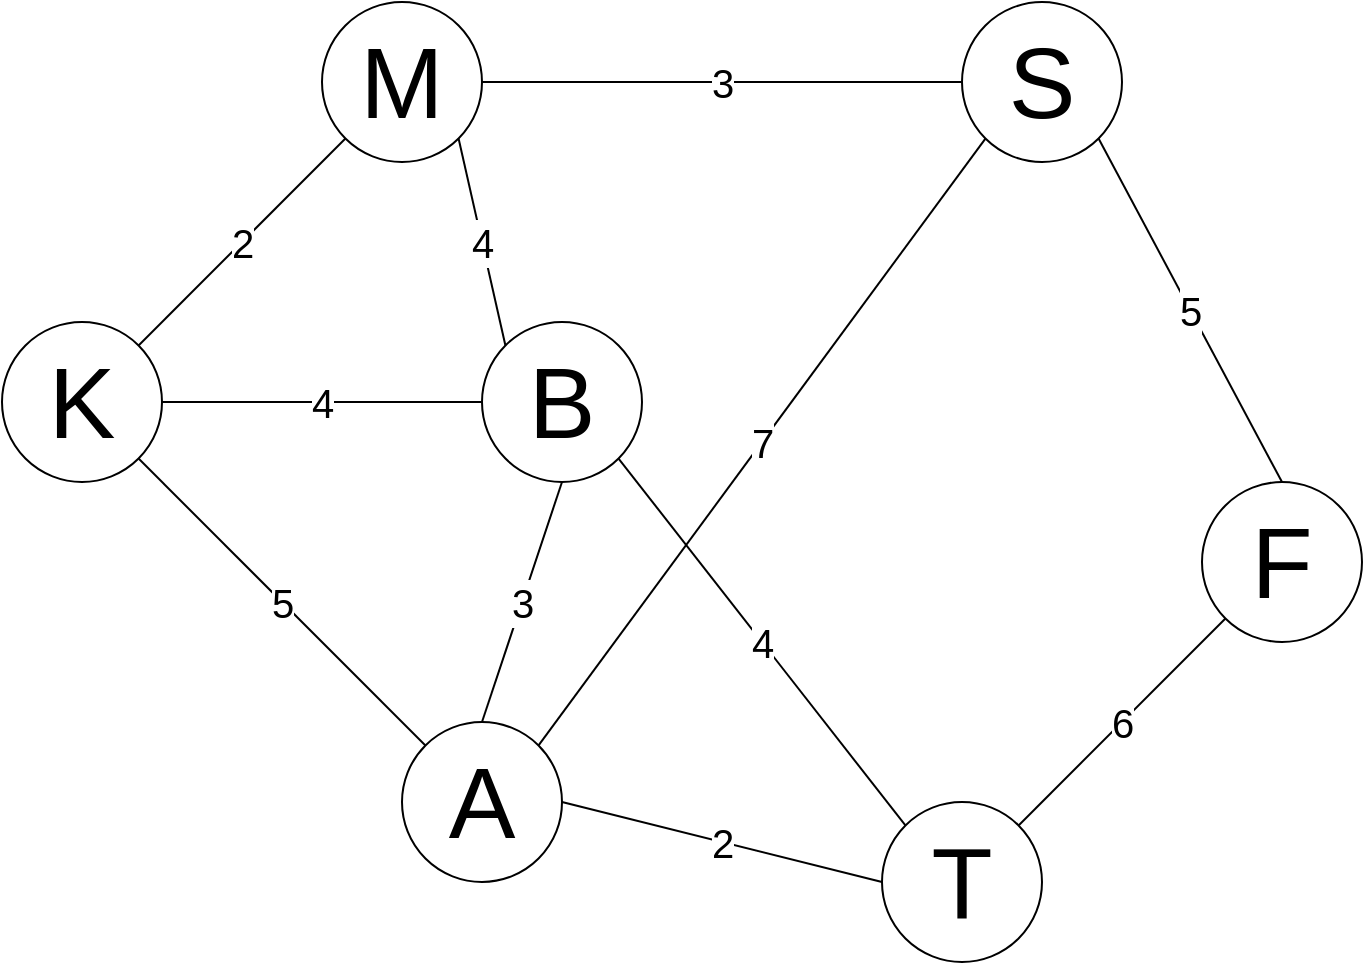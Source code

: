 <mxfile version="13.4.9" type="device"><diagram id="ML7M-JkVfnKGnY8XsKjI" name="Page-1"><mxGraphModel dx="1418" dy="795" grid="1" gridSize="10" guides="1" tooltips="1" connect="1" arrows="1" fold="1" page="1" pageScale="1" pageWidth="827" pageHeight="1169" math="0" shadow="0"><root><mxCell id="0"/><mxCell id="1" parent="0"/><mxCell id="YUDsFlqNplAMYj7oguis-1" value="&lt;font style=&quot;font-size: 50px&quot;&gt;M&lt;/font&gt;" style="ellipse;whiteSpace=wrap;html=1;aspect=fixed;" vertex="1" parent="1"><mxGeometry x="200" y="40" width="80" height="80" as="geometry"/></mxCell><mxCell id="YUDsFlqNplAMYj7oguis-2" value="&lt;font style=&quot;font-size: 50px&quot;&gt;S&lt;/font&gt;" style="ellipse;whiteSpace=wrap;html=1;aspect=fixed;" vertex="1" parent="1"><mxGeometry x="520" y="40" width="80" height="80" as="geometry"/></mxCell><mxCell id="YUDsFlqNplAMYj7oguis-3" value="&lt;font style=&quot;font-size: 50px&quot;&gt;B&lt;/font&gt;" style="ellipse;whiteSpace=wrap;html=1;aspect=fixed;" vertex="1" parent="1"><mxGeometry x="280" y="200" width="80" height="80" as="geometry"/></mxCell><mxCell id="YUDsFlqNplAMYj7oguis-4" value="&lt;font style=&quot;font-size: 50px&quot;&gt;K&lt;/font&gt;" style="ellipse;whiteSpace=wrap;html=1;aspect=fixed;" vertex="1" parent="1"><mxGeometry x="40" y="200" width="80" height="80" as="geometry"/></mxCell><mxCell id="YUDsFlqNplAMYj7oguis-5" value="&lt;font style=&quot;font-size: 50px&quot;&gt;F&lt;/font&gt;" style="ellipse;whiteSpace=wrap;html=1;aspect=fixed;" vertex="1" parent="1"><mxGeometry x="640" y="280" width="80" height="80" as="geometry"/></mxCell><mxCell id="YUDsFlqNplAMYj7oguis-6" value="&lt;font style=&quot;font-size: 50px&quot;&gt;T&lt;/font&gt;" style="ellipse;whiteSpace=wrap;html=1;aspect=fixed;" vertex="1" parent="1"><mxGeometry x="480" y="440" width="80" height="80" as="geometry"/></mxCell><mxCell id="YUDsFlqNplAMYj7oguis-7" value="&lt;font style=&quot;font-size: 50px&quot;&gt;A&lt;/font&gt;" style="ellipse;whiteSpace=wrap;html=1;aspect=fixed;" vertex="1" parent="1"><mxGeometry x="240" y="400" width="80" height="80" as="geometry"/></mxCell><mxCell id="YUDsFlqNplAMYj7oguis-8" value="&lt;font style=&quot;font-size: 20px&quot;&gt;2&lt;/font&gt;" style="endArrow=none;html=1;exitX=1;exitY=0;exitDx=0;exitDy=0;entryX=0;entryY=1;entryDx=0;entryDy=0;" edge="1" parent="1" source="YUDsFlqNplAMYj7oguis-4" target="YUDsFlqNplAMYj7oguis-1"><mxGeometry width="50" height="50" relative="1" as="geometry"><mxPoint x="140" y="170" as="sourcePoint"/><mxPoint x="190" y="120" as="targetPoint"/></mxGeometry></mxCell><mxCell id="YUDsFlqNplAMYj7oguis-9" value="&lt;font style=&quot;font-size: 20px&quot;&gt;3&lt;/font&gt;" style="endArrow=none;html=1;exitX=1;exitY=0.5;exitDx=0;exitDy=0;entryX=0;entryY=0.5;entryDx=0;entryDy=0;" edge="1" parent="1" source="YUDsFlqNplAMYj7oguis-1" target="YUDsFlqNplAMYj7oguis-2"><mxGeometry width="50" height="50" relative="1" as="geometry"><mxPoint x="370" y="90" as="sourcePoint"/><mxPoint x="420" y="40" as="targetPoint"/></mxGeometry></mxCell><mxCell id="YUDsFlqNplAMYj7oguis-10" value="&lt;font style=&quot;font-size: 20px&quot;&gt;5&lt;/font&gt;" style="endArrow=none;html=1;exitX=1;exitY=1;exitDx=0;exitDy=0;entryX=0.5;entryY=0;entryDx=0;entryDy=0;" edge="1" parent="1" source="YUDsFlqNplAMYj7oguis-2" target="YUDsFlqNplAMYj7oguis-5"><mxGeometry width="50" height="50" relative="1" as="geometry"><mxPoint x="660" y="180" as="sourcePoint"/><mxPoint x="710" y="130" as="targetPoint"/></mxGeometry></mxCell><mxCell id="YUDsFlqNplAMYj7oguis-11" value="&lt;font style=&quot;font-size: 20px&quot;&gt;4&lt;/font&gt;" style="endArrow=none;html=1;exitX=1;exitY=0.5;exitDx=0;exitDy=0;entryX=0;entryY=0.5;entryDx=0;entryDy=0;" edge="1" parent="1" source="YUDsFlqNplAMYj7oguis-4" target="YUDsFlqNplAMYj7oguis-3"><mxGeometry width="50" height="50" relative="1" as="geometry"><mxPoint x="160" y="250" as="sourcePoint"/><mxPoint x="210" y="200" as="targetPoint"/></mxGeometry></mxCell><mxCell id="YUDsFlqNplAMYj7oguis-12" value="&lt;font style=&quot;font-size: 20px&quot;&gt;3&lt;/font&gt;" style="endArrow=none;html=1;entryX=0.5;entryY=1;entryDx=0;entryDy=0;exitX=0.5;exitY=0;exitDx=0;exitDy=0;" edge="1" parent="1" source="YUDsFlqNplAMYj7oguis-7" target="YUDsFlqNplAMYj7oguis-3"><mxGeometry width="50" height="50" relative="1" as="geometry"><mxPoint x="110" y="380" as="sourcePoint"/><mxPoint x="160" y="330" as="targetPoint"/></mxGeometry></mxCell><mxCell id="YUDsFlqNplAMYj7oguis-13" value="&lt;font style=&quot;font-size: 20px&quot;&gt;5&lt;/font&gt;" style="endArrow=none;html=1;entryX=1;entryY=1;entryDx=0;entryDy=0;exitX=0;exitY=0;exitDx=0;exitDy=0;" edge="1" parent="1" source="YUDsFlqNplAMYj7oguis-7" target="YUDsFlqNplAMYj7oguis-4"><mxGeometry width="50" height="50" relative="1" as="geometry"><mxPoint x="110" y="410" as="sourcePoint"/><mxPoint x="160" y="360" as="targetPoint"/></mxGeometry></mxCell><mxCell id="YUDsFlqNplAMYj7oguis-14" value="&lt;font style=&quot;font-size: 20px&quot;&gt;2&lt;/font&gt;" style="endArrow=none;html=1;exitX=1;exitY=0.5;exitDx=0;exitDy=0;entryX=0;entryY=0.5;entryDx=0;entryDy=0;" edge="1" parent="1" source="YUDsFlqNplAMYj7oguis-7" target="YUDsFlqNplAMYj7oguis-6"><mxGeometry width="50" height="50" relative="1" as="geometry"><mxPoint x="400" y="450" as="sourcePoint"/><mxPoint x="450" y="400" as="targetPoint"/></mxGeometry></mxCell><mxCell id="YUDsFlqNplAMYj7oguis-15" value="&lt;font style=&quot;font-size: 20px&quot;&gt;6&lt;/font&gt;" style="endArrow=none;html=1;entryX=0;entryY=1;entryDx=0;entryDy=0;exitX=1;exitY=0;exitDx=0;exitDy=0;" edge="1" parent="1" source="YUDsFlqNplAMYj7oguis-6" target="YUDsFlqNplAMYj7oguis-5"><mxGeometry width="50" height="50" relative="1" as="geometry"><mxPoint x="580" y="430" as="sourcePoint"/><mxPoint x="630" y="380" as="targetPoint"/></mxGeometry></mxCell><mxCell id="YUDsFlqNplAMYj7oguis-16" value="&lt;font style=&quot;font-size: 20px&quot;&gt;4&lt;/font&gt;" style="endArrow=none;html=1;exitX=1;exitY=1;exitDx=0;exitDy=0;entryX=0;entryY=0;entryDx=0;entryDy=0;" edge="1" parent="1" source="YUDsFlqNplAMYj7oguis-3" target="YUDsFlqNplAMYj7oguis-6"><mxGeometry width="50" height="50" relative="1" as="geometry"><mxPoint x="420" y="350" as="sourcePoint"/><mxPoint x="470" y="300" as="targetPoint"/></mxGeometry></mxCell><mxCell id="YUDsFlqNplAMYj7oguis-17" value="&lt;font style=&quot;font-size: 20px&quot;&gt;7&lt;/font&gt;" style="endArrow=none;html=1;exitX=1;exitY=0;exitDx=0;exitDy=0;entryX=0;entryY=1;entryDx=0;entryDy=0;" edge="1" parent="1" source="YUDsFlqNplAMYj7oguis-7" target="YUDsFlqNplAMYj7oguis-2"><mxGeometry width="50" height="50" relative="1" as="geometry"><mxPoint x="390" y="290" as="sourcePoint"/><mxPoint x="440" y="240" as="targetPoint"/></mxGeometry></mxCell><mxCell id="YUDsFlqNplAMYj7oguis-18" value="&lt;font style=&quot;font-size: 20px&quot;&gt;4&lt;/font&gt;" style="endArrow=none;html=1;entryX=1;entryY=1;entryDx=0;entryDy=0;exitX=0;exitY=0;exitDx=0;exitDy=0;" edge="1" parent="1" source="YUDsFlqNplAMYj7oguis-3" target="YUDsFlqNplAMYj7oguis-1"><mxGeometry width="50" height="50" relative="1" as="geometry"><mxPoint x="330" y="170" as="sourcePoint"/><mxPoint x="380" y="120" as="targetPoint"/></mxGeometry></mxCell></root></mxGraphModel></diagram></mxfile>
